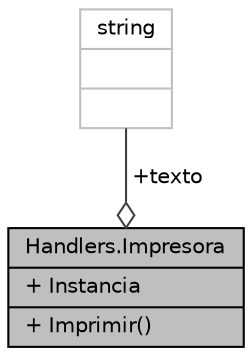 digraph "Handlers.Impresora"
{
 // INTERACTIVE_SVG=YES
 // LATEX_PDF_SIZE
  edge [fontname="Helvetica",fontsize="10",labelfontname="Helvetica",labelfontsize="10"];
  node [fontname="Helvetica",fontsize="10",shape=record];
  Node1 [label="{Handlers.Impresora\n|+ Instancia\l|+ Imprimir()\l}",height=0.2,width=0.4,color="black", fillcolor="grey75", style="filled", fontcolor="black",tooltip="Clase impresora, se encarga de hacer un string con las ofertas que cumplen con los requisitos de la b..."];
  Node2 -> Node1 [color="grey25",fontsize="10",style="solid",label=" +texto" ,arrowhead="odiamond",fontname="Helvetica"];
  Node2 [label="{string\n||}",height=0.2,width=0.4,color="grey75", fillcolor="white", style="filled",tooltip=" "];
}
